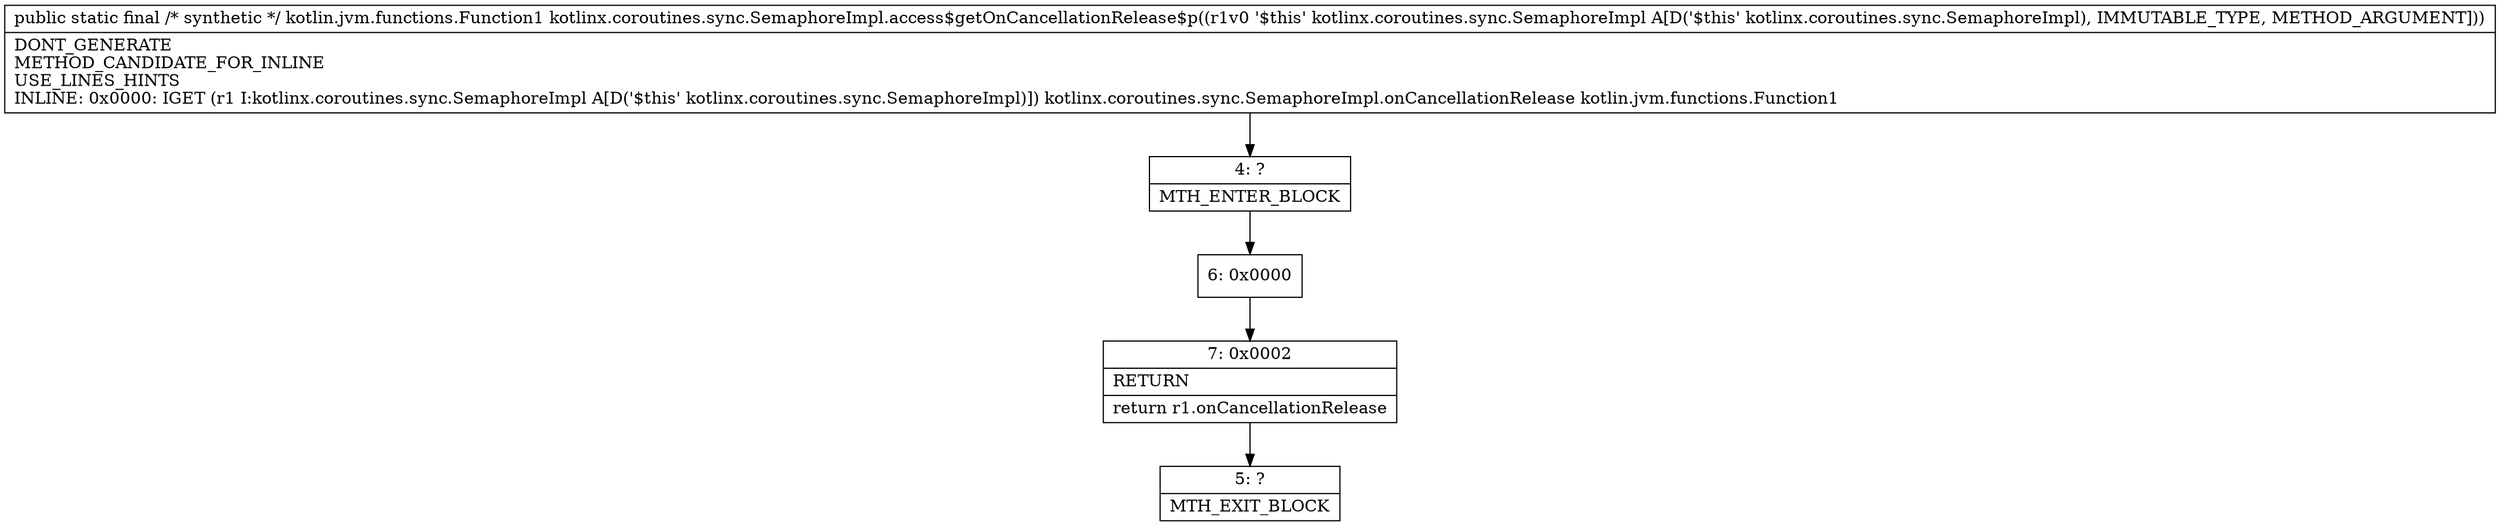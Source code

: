 digraph "CFG forkotlinx.coroutines.sync.SemaphoreImpl.access$getOnCancellationRelease$p(Lkotlinx\/coroutines\/sync\/SemaphoreImpl;)Lkotlin\/jvm\/functions\/Function1;" {
Node_4 [shape=record,label="{4\:\ ?|MTH_ENTER_BLOCK\l}"];
Node_6 [shape=record,label="{6\:\ 0x0000}"];
Node_7 [shape=record,label="{7\:\ 0x0002|RETURN\l|return r1.onCancellationRelease\l}"];
Node_5 [shape=record,label="{5\:\ ?|MTH_EXIT_BLOCK\l}"];
MethodNode[shape=record,label="{public static final \/* synthetic *\/ kotlin.jvm.functions.Function1 kotlinx.coroutines.sync.SemaphoreImpl.access$getOnCancellationRelease$p((r1v0 '$this' kotlinx.coroutines.sync.SemaphoreImpl A[D('$this' kotlinx.coroutines.sync.SemaphoreImpl), IMMUTABLE_TYPE, METHOD_ARGUMENT]))  | DONT_GENERATE\lMETHOD_CANDIDATE_FOR_INLINE\lUSE_LINES_HINTS\lINLINE: 0x0000: IGET  (r1 I:kotlinx.coroutines.sync.SemaphoreImpl A[D('$this' kotlinx.coroutines.sync.SemaphoreImpl)]) kotlinx.coroutines.sync.SemaphoreImpl.onCancellationRelease kotlin.jvm.functions.Function1\l}"];
MethodNode -> Node_4;Node_4 -> Node_6;
Node_6 -> Node_7;
Node_7 -> Node_5;
}

